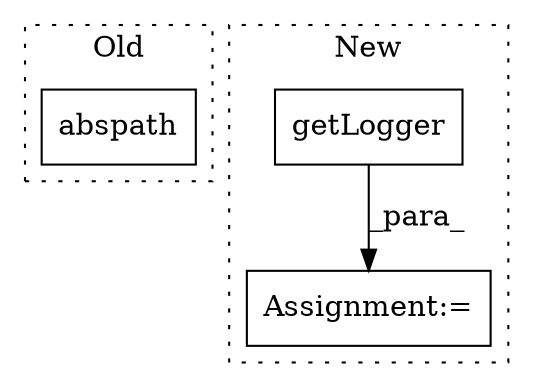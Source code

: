 digraph G {
subgraph cluster0 {
1 [label="abspath" a="32" s="903,914" l="8,1" shape="box"];
label = "Old";
style="dotted";
}
subgraph cluster1 {
2 [label="getLogger" a="32" s="981" l="11" shape="box"];
3 [label="Assignment:=" a="7" s="972" l="1" shape="box"];
label = "New";
style="dotted";
}
2 -> 3 [label="_para_"];
}